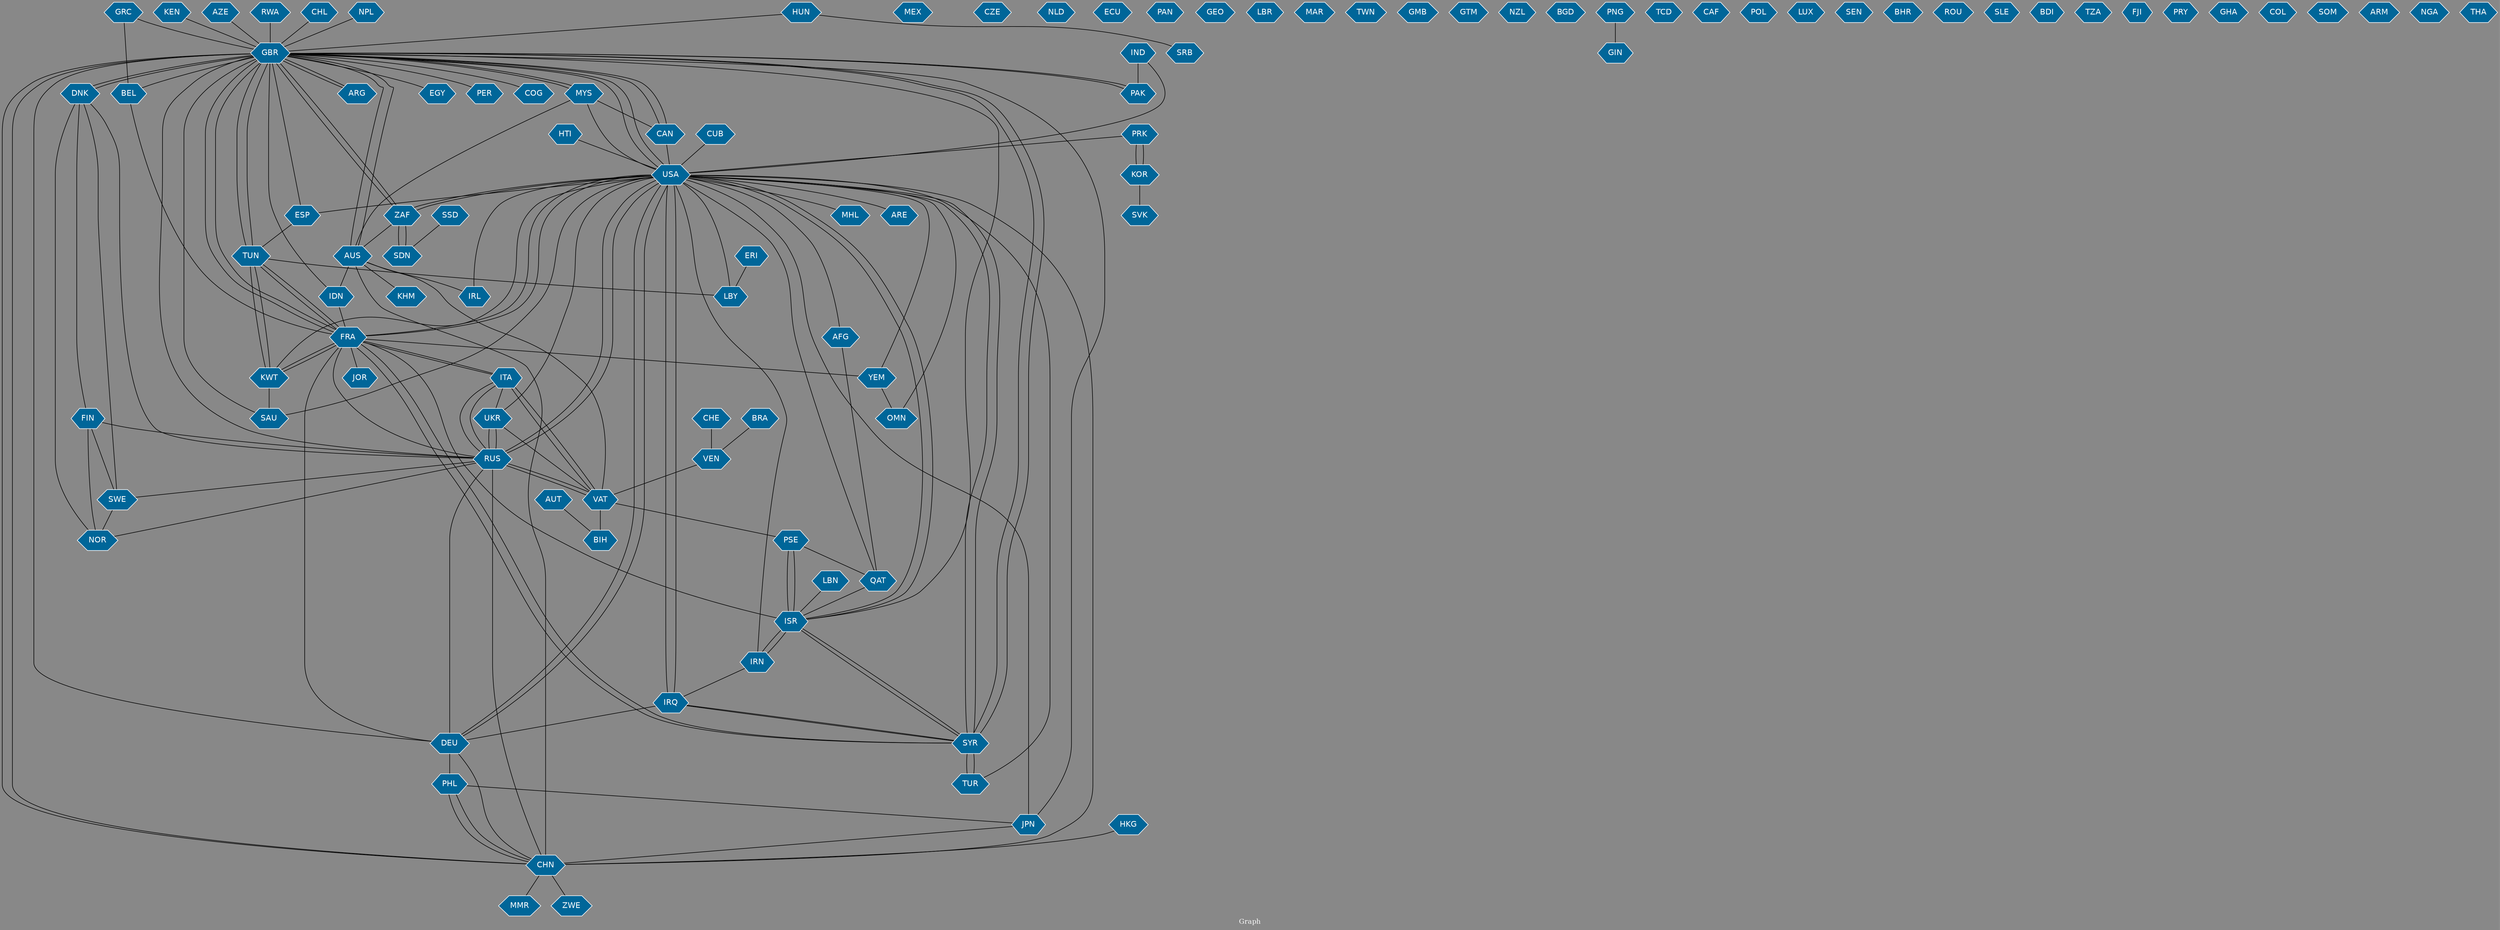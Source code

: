 // Countries together in item graph
graph {
	graph [bgcolor="#888888" fontcolor=white fontsize=12 label="Graph" outputorder=edgesfirst overlap=prism]
	node [color=white fillcolor="#006699" fontcolor=white fontname=Helvetica shape=hexagon style=filled]
	edge [arrowhead=open color=black fontcolor=white fontname=Courier fontsize=12]
		GRC [label=GRC]
		PAK [label=PAK]
		CHL [label=CHL]
		MEX [label=MEX]
		USA [label=USA]
		ESP [label=ESP]
		DNK [label=DNK]
		GBR [label=GBR]
		CHN [label=CHN]
		FRA [label=FRA]
		PRK [label=PRK]
		CZE [label=CZE]
		AUS [label=AUS]
		CUB [label=CUB]
		TUN [label=TUN]
		RUS [label=RUS]
		KWT [label=KWT]
		IND [label=IND]
		NLD [label=NLD]
		TUR [label=TUR]
		SYR [label=SYR]
		ZAF [label=ZAF]
		ECU [label=ECU]
		IRQ [label=IRQ]
		DEU [label=DEU]
		NPL [label=NPL]
		PAN [label=PAN]
		PSE [label=PSE]
		GEO [label=GEO]
		AFG [label=AFG]
		QAT [label=QAT]
		VAT [label=VAT]
		IRN [label=IRN]
		LBR [label=LBR]
		MYS [label=MYS]
		CAN [label=CAN]
		MAR [label=MAR]
		CHE [label=CHE]
		UKR [label=UKR]
		JPN [label=JPN]
		TWN [label=TWN]
		GMB [label=GMB]
		GTM [label=GTM]
		SSD [label=SSD]
		SDN [label=SDN]
		ISR [label=ISR]
		SAU [label=SAU]
		MMR [label=MMR]
		HUN [label=HUN]
		IRL [label=IRL]
		MHL [label=MHL]
		NZL [label=NZL]
		ARG [label=ARG]
		YEM [label=YEM]
		VEN [label=VEN]
		KEN [label=KEN]
		ITA [label=ITA]
		BRA [label=BRA]
		BGD [label=BGD]
		PNG [label=PNG]
		GIN [label=GIN]
		HTI [label=HTI]
		TCD [label=TCD]
		SRB [label=SRB]
		ZWE [label=ZWE]
		KHM [label=KHM]
		IDN [label=IDN]
		FIN [label=FIN]
		SWE [label=SWE]
		NOR [label=NOR]
		CAF [label=CAF]
		EGY [label=EGY]
		BEL [label=BEL]
		POL [label=POL]
		AUT [label=AUT]
		LUX [label=LUX]
		KOR [label=KOR]
		LBY [label=LBY]
		HKG [label=HKG]
		SEN [label=SEN]
		AZE [label=AZE]
		RWA [label=RWA]
		BHR [label=BHR]
		ARE [label=ARE]
		ROU [label=ROU]
		SLE [label=SLE]
		LBN [label=LBN]
		BIH [label=BIH]
		BDI [label=BDI]
		PHL [label=PHL]
		TZA [label=TZA]
		FJI [label=FJI]
		JOR [label=JOR]
		PER [label=PER]
		PRY [label=PRY]
		OMN [label=OMN]
		COG [label=COG]
		GHA [label=GHA]
		SVK [label=SVK]
		COL [label=COL]
		SOM [label=SOM]
		ARM [label=ARM]
		NGA [label=NGA]
		THA [label=THA]
		ERI [label=ERI]
			VEN -- VAT [weight=1]
			TUR -- SYR [weight=4]
			SYR -- TUR [weight=1]
			ZAF -- AUS [weight=1]
			CAN -- USA [weight=1]
			SYR -- GBR [weight=1]
			AUS -- VAT [weight=1]
			IRQ -- DEU [weight=1]
			CAN -- GBR [weight=1]
			GBR -- TUN [weight=8]
			USA -- IRL [weight=3]
			KWT -- TUN [weight=3]
			ITA -- RUS [weight=2]
			MYS -- CAN [weight=1]
			KWT -- USA [weight=1]
			VAT -- RUS [weight=2]
			IND -- PAK [weight=1]
			GBR -- ARG [weight=3]
			TUN -- FRA [weight=1]
			SYR -- ISR [weight=1]
			ISR -- IRN [weight=1]
			CHN -- ZWE [weight=1]
			IRN -- ISR [weight=1]
			BEL -- FRA [weight=1]
			QAT -- ISR [weight=1]
			FRA -- JOR [weight=2]
			LBY -- USA [weight=3]
			FIN -- SWE [weight=1]
			FRA -- YEM [weight=1]
			JPN -- CHN [weight=1]
			ITA -- UKR [weight=1]
			KWT -- FRA [weight=2]
			PRK -- USA [weight=1]
			GBR -- BEL [weight=1]
			AUS -- KHM [weight=1]
			RWA -- GBR [weight=4]
			VAT -- BIH [weight=2]
			JPN -- GBR [weight=1]
			MYS -- USA [weight=1]
			ITA -- FRA [weight=1]
			USA -- AFG [weight=1]
			DEU -- RUS [weight=2]
			DEU -- CHN [weight=1]
			CHN -- USA [weight=4]
			DEU -- PHL [weight=1]
			MYS -- GBR [weight=2]
			CHN -- GBR [weight=2]
			GBR -- CHN [weight=1]
			GBR -- COG [weight=1]
			ZAF -- USA [weight=1]
			PAK -- GBR [weight=2]
			GBR -- CAN [weight=1]
			IND -- USA [weight=1]
			USA -- ARE [weight=1]
			GBR -- ISR [weight=1]
			TUN -- LBY [weight=1]
			USA -- SYR [weight=1]
			AUS -- IRL [weight=1]
			GBR -- PAK [weight=1]
			GBR -- DEU [weight=4]
			USA -- IRQ [weight=7]
			DNK -- RUS [weight=1]
			USA -- TUR [weight=1]
			IDN -- FRA [weight=1]
			UKR -- USA [weight=1]
			GBR -- ESP [weight=1]
			USA -- MHL [weight=1]
			IRQ -- SYR [weight=1]
			PSE -- ISR [weight=3]
			HKG -- CHN [weight=2]
			ISR -- USA [weight=1]
			GBR -- PER [weight=1]
			VAT -- UKR [weight=2]
			KWT -- SAU [weight=1]
			CHL -- GBR [weight=1]
			USA -- ESP [weight=1]
			DNK -- NOR [weight=1]
			USA -- RUS [weight=3]
			PSE -- QAT [weight=1]
			ISR -- FRA [weight=1]
			GBR -- AUS [weight=1]
			PNG -- GIN [weight=1]
			GBR -- SYR [weight=2]
			AUS -- GBR [weight=3]
			KEN -- GBR [weight=2]
			GBR -- IDN [weight=1]
			TUN -- GBR [weight=10]
			FRA -- USA [weight=5]
			DEU -- FRA [weight=1]
			USA -- ZAF [weight=2]
			ERI -- LBY [weight=1]
			ISR -- PSE [weight=8]
			FRA -- KWT [weight=3]
			FRA -- GBR [weight=2]
			MYS -- AUS [weight=1]
			FRA -- ITA [weight=1]
			IRN -- IRQ [weight=1]
			HUN -- GBR [weight=1]
			USA -- OMN [weight=1]
			HTI -- USA [weight=1]
			SYR -- IRQ [weight=1]
			KOR -- PRK [weight=1]
			GBR -- FRA [weight=2]
			ZAF -- SDN [weight=5]
			CHN -- MMR [weight=1]
			AZE -- GBR [weight=1]
			FRA -- SYR [weight=1]
			DNK -- FIN [weight=1]
			ITA -- VAT [weight=1]
			USA -- JPN [weight=3]
			CHN -- PHL [weight=1]
			GBR -- SAU [weight=1]
			PRK -- KOR [weight=1]
			RUS -- UKR [weight=4]
			USA -- FRA [weight=2]
			FRA -- RUS [weight=1]
			IRN -- USA [weight=2]
			ESP -- TUN [weight=1]
			GRC -- GBR [weight=1]
			AUS -- IDN [weight=1]
			GBR -- EGY [weight=1]
			USA -- QAT [weight=1]
			CHE -- VEN [weight=1]
			SDN -- ZAF [weight=2]
			AFG -- QAT [weight=1]
			GBR -- USA [weight=3]
			USA -- DEU [weight=1]
			GBR -- ZAF [weight=1]
			AUT -- BIH [weight=2]
			USA -- ISR [weight=1]
			SYR -- USA [weight=4]
			FIN -- NOR [weight=1]
			UKR -- RUS [weight=5]
			RUS -- VAT [weight=1]
			ZAF -- GBR [weight=1]
			ISR -- SYR [weight=2]
			DNK -- GBR [weight=5]
			HUN -- SRB [weight=1]
			IRQ -- USA [weight=5]
			GBR -- DNK [weight=2]
			YEM -- OMN [weight=1]
			LBN -- ISR [weight=2]
			VAT -- ITA [weight=1]
			USA -- SAU [weight=2]
			ARG -- GBR [weight=1]
			DNK -- SWE [weight=1]
			GBR -- MYS [weight=5]
			VAT -- PSE [weight=1]
			YEM -- USA [weight=4]
			CHN -- RUS [weight=1]
			RUS -- ITA [weight=1]
			RUS -- USA [weight=5]
			BEL -- GRC [weight=1]
			PHL -- JPN [weight=1]
			DEU -- USA [weight=1]
			SWE -- NOR [weight=1]
			RUS -- GBR [weight=1]
			CUB -- USA [weight=2]
			FIN -- RUS [weight=1]
			BRA -- VEN [weight=1]
			SYR -- FRA [weight=1]
			PHL -- CHN [weight=1]
			RUS -- NOR [weight=1]
			AUS -- CHN [weight=1]
			RUS -- SWE [weight=1]
			SSD -- SDN [weight=1]
			USA -- GBR [weight=4]
			FRA -- TUN [weight=4]
			TUN -- KWT [weight=2]
			KOR -- SVK [weight=1]
			NPL -- GBR [weight=1]
}